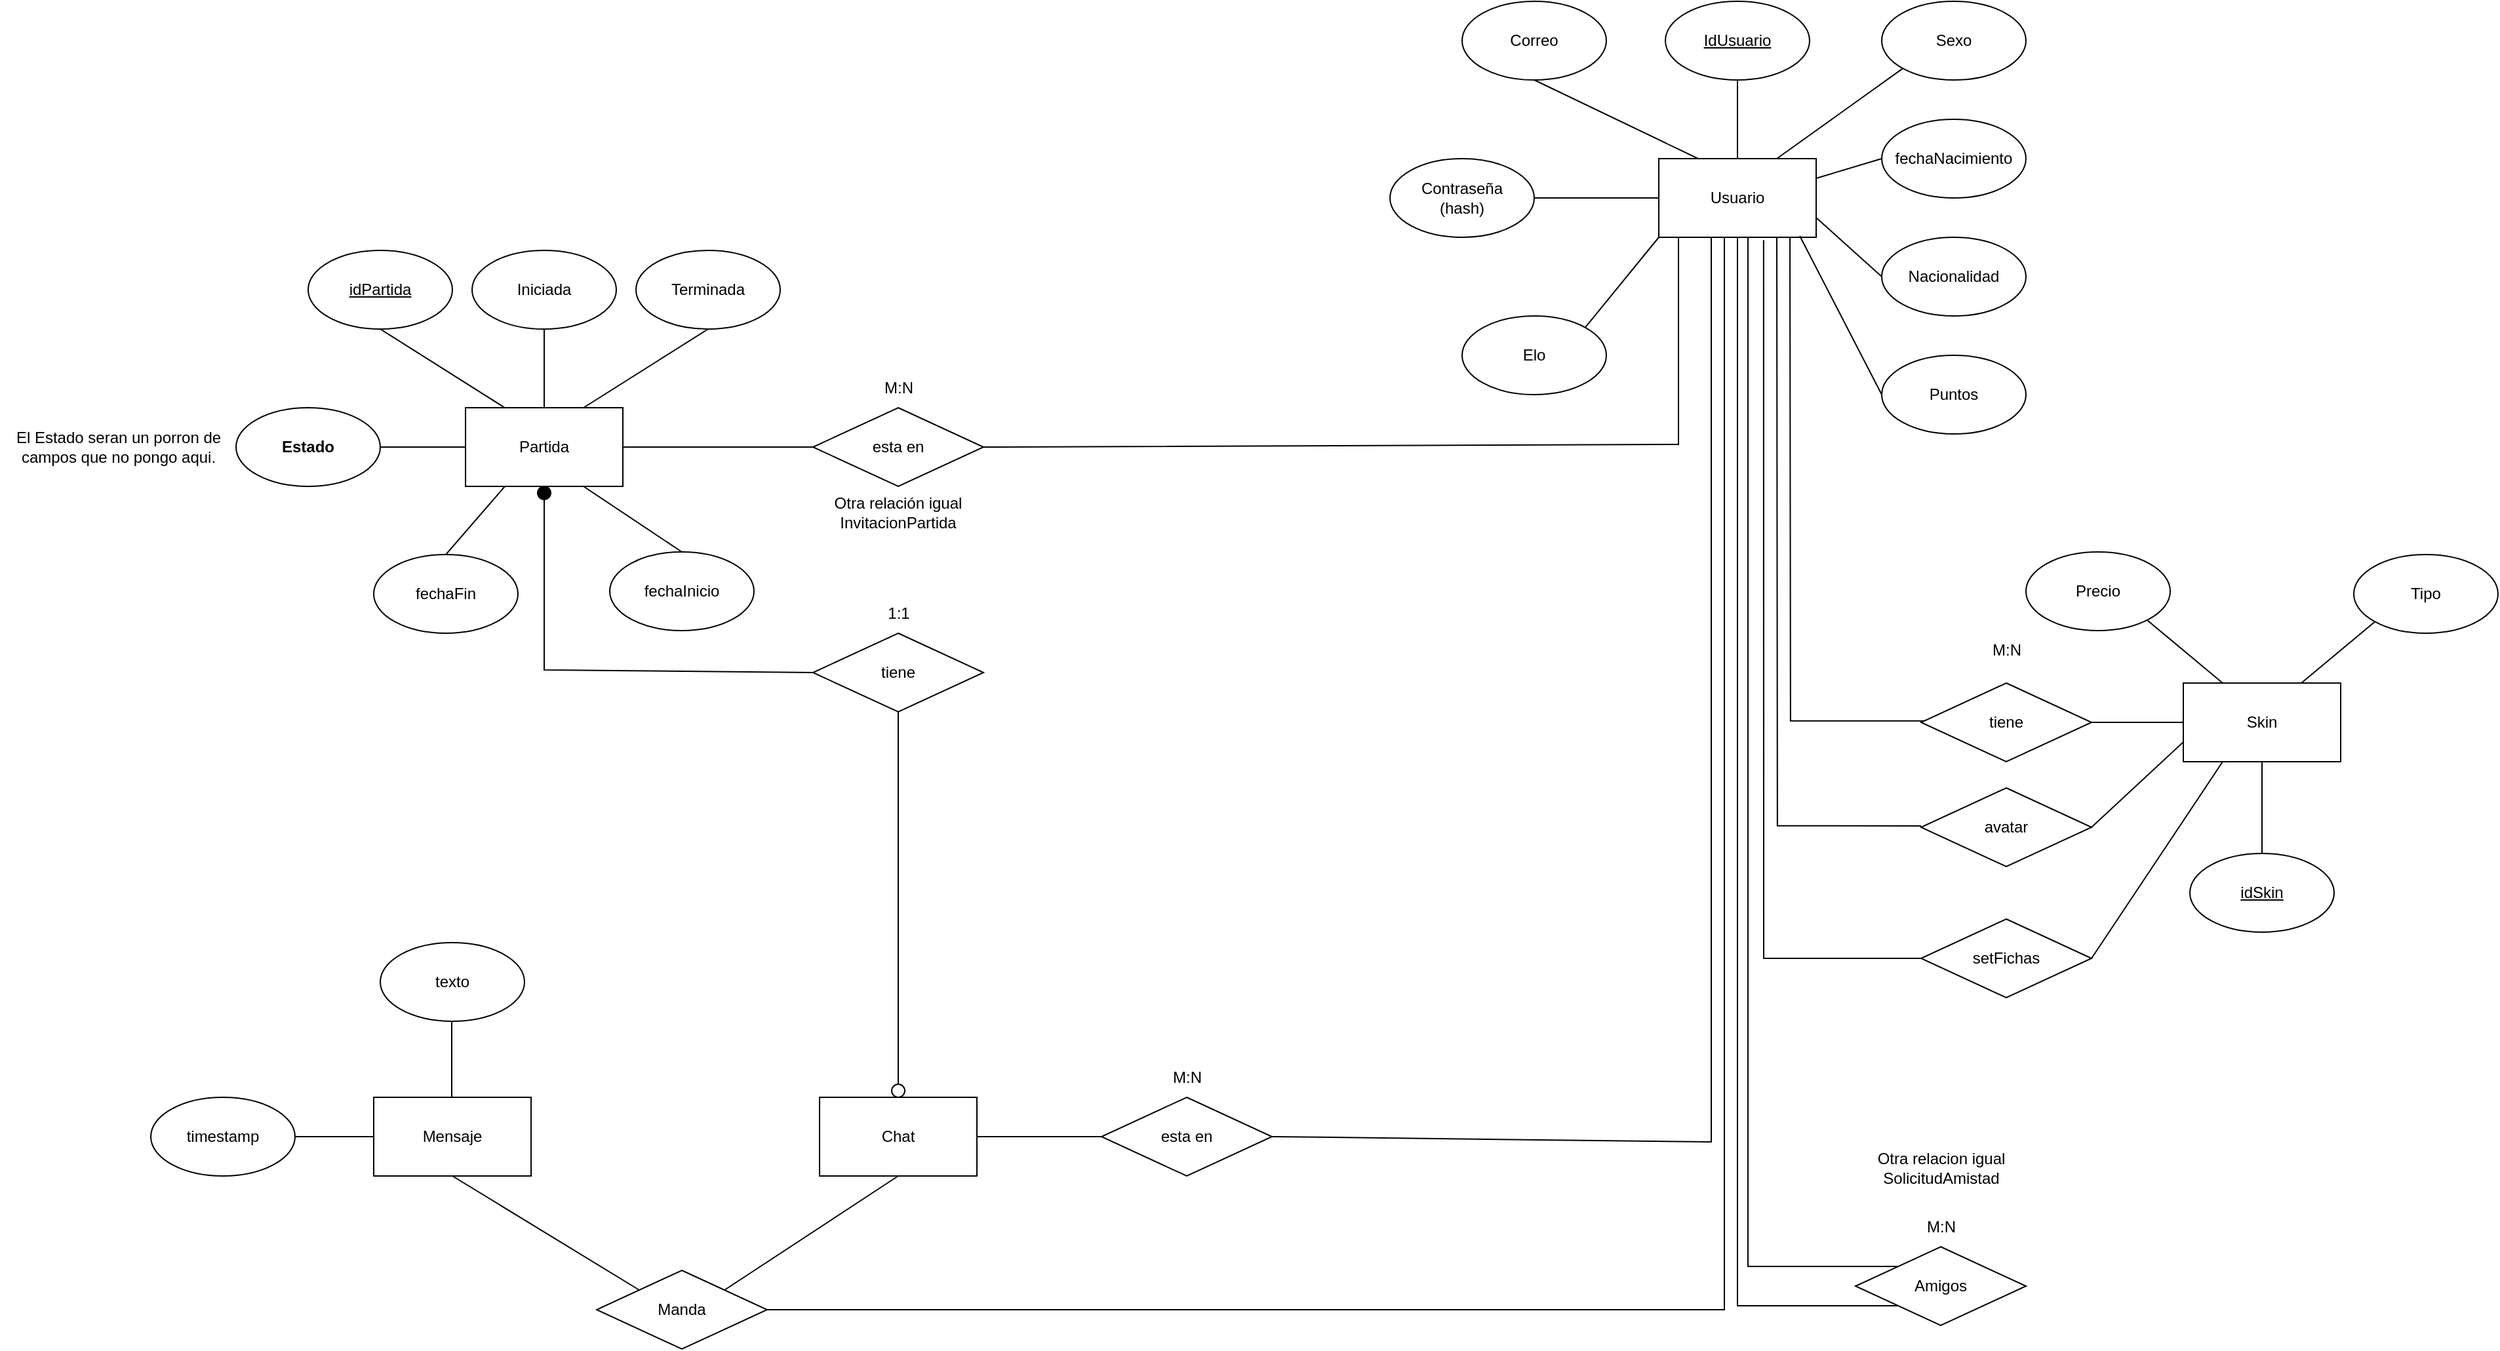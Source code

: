 <mxfile version="21.6.1" type="device">
  <diagram name="Page-1" id="eZLIKH1oal19LNsvK7_N">
    <mxGraphModel dx="2888" dy="1016" grid="1" gridSize="10" guides="1" tooltips="1" connect="1" arrows="1" fold="1" page="1" pageScale="1" pageWidth="850" pageHeight="1100" math="0" shadow="0">
      <root>
        <mxCell id="0" />
        <mxCell id="1" parent="0" />
        <mxCell id="Up8UbrId6z3frbub8O2f-8" value="Contraseña&lt;br&gt;(hash)" style="ellipse;whiteSpace=wrap;html=1;" parent="1" vertex="1">
          <mxGeometry x="315" y="210" width="110" height="60" as="geometry" />
        </mxCell>
        <mxCell id="Up8UbrId6z3frbub8O2f-11" value="Usuario" style="rounded=0;whiteSpace=wrap;html=1;" parent="1" vertex="1">
          <mxGeometry x="520" y="210" width="120" height="60" as="geometry" />
        </mxCell>
        <mxCell id="Up8UbrId6z3frbub8O2f-15" value="" style="endArrow=none;html=1;rounded=0;entryX=0;entryY=0.5;entryDx=0;entryDy=0;exitX=1;exitY=0.5;exitDx=0;exitDy=0;" parent="1" target="Up8UbrId6z3frbub8O2f-11" edge="1">
          <mxGeometry width="50" height="50" relative="1" as="geometry">
            <mxPoint x="425" y="240.0" as="sourcePoint" />
            <mxPoint x="305" y="250" as="targetPoint" />
          </mxGeometry>
        </mxCell>
        <mxCell id="Up8UbrId6z3frbub8O2f-17" value="Correo" style="ellipse;whiteSpace=wrap;html=1;" parent="1" vertex="1">
          <mxGeometry x="370" y="90" width="110" height="60" as="geometry" />
        </mxCell>
        <mxCell id="Up8UbrId6z3frbub8O2f-18" value="&lt;u&gt;IdUsuario&lt;/u&gt;" style="ellipse;whiteSpace=wrap;html=1;" parent="1" vertex="1">
          <mxGeometry x="525" y="90" width="110" height="60" as="geometry" />
        </mxCell>
        <mxCell id="Up8UbrId6z3frbub8O2f-19" value="Sexo" style="ellipse;whiteSpace=wrap;html=1;" parent="1" vertex="1">
          <mxGeometry x="690" y="90" width="110" height="60" as="geometry" />
        </mxCell>
        <mxCell id="Up8UbrId6z3frbub8O2f-20" value="fechaNacimiento" style="ellipse;whiteSpace=wrap;html=1;" parent="1" vertex="1">
          <mxGeometry x="690" y="180" width="110" height="60" as="geometry" />
        </mxCell>
        <mxCell id="Up8UbrId6z3frbub8O2f-21" value="Nacionalidad" style="ellipse;whiteSpace=wrap;html=1;" parent="1" vertex="1">
          <mxGeometry x="690" y="270" width="110" height="60" as="geometry" />
        </mxCell>
        <mxCell id="Up8UbrId6z3frbub8O2f-22" value="" style="endArrow=none;html=1;rounded=0;entryX=0;entryY=1;entryDx=0;entryDy=0;exitX=0.75;exitY=0;exitDx=0;exitDy=0;" parent="1" source="Up8UbrId6z3frbub8O2f-11" target="Up8UbrId6z3frbub8O2f-19" edge="1">
          <mxGeometry width="50" height="50" relative="1" as="geometry">
            <mxPoint x="600" y="210" as="sourcePoint" />
            <mxPoint x="650" y="160" as="targetPoint" />
          </mxGeometry>
        </mxCell>
        <mxCell id="Up8UbrId6z3frbub8O2f-23" value="" style="endArrow=none;html=1;rounded=0;entryX=0.5;entryY=1;entryDx=0;entryDy=0;exitX=0.5;exitY=0;exitDx=0;exitDy=0;" parent="1" source="Up8UbrId6z3frbub8O2f-11" target="Up8UbrId6z3frbub8O2f-18" edge="1">
          <mxGeometry width="50" height="50" relative="1" as="geometry">
            <mxPoint x="520" y="389" as="sourcePoint" />
            <mxPoint x="626" y="320" as="targetPoint" />
          </mxGeometry>
        </mxCell>
        <mxCell id="Up8UbrId6z3frbub8O2f-24" value="" style="endArrow=none;html=1;rounded=0;entryX=0.5;entryY=1;entryDx=0;entryDy=0;exitX=0.25;exitY=0;exitDx=0;exitDy=0;" parent="1" source="Up8UbrId6z3frbub8O2f-11" target="Up8UbrId6z3frbub8O2f-17" edge="1">
          <mxGeometry width="50" height="50" relative="1" as="geometry">
            <mxPoint x="590" y="220" as="sourcePoint" />
            <mxPoint x="590" y="160" as="targetPoint" />
          </mxGeometry>
        </mxCell>
        <mxCell id="Up8UbrId6z3frbub8O2f-25" value="" style="endArrow=none;html=1;rounded=0;entryX=1;entryY=0.25;entryDx=0;entryDy=0;exitX=0;exitY=0.5;exitDx=0;exitDy=0;" parent="1" source="Up8UbrId6z3frbub8O2f-20" target="Up8UbrId6z3frbub8O2f-11" edge="1">
          <mxGeometry width="50" height="50" relative="1" as="geometry">
            <mxPoint x="560" y="220" as="sourcePoint" />
            <mxPoint x="435" y="160" as="targetPoint" />
          </mxGeometry>
        </mxCell>
        <mxCell id="Up8UbrId6z3frbub8O2f-31" value="" style="endArrow=none;html=1;rounded=0;entryX=1;entryY=0.75;entryDx=0;entryDy=0;exitX=0;exitY=0.5;exitDx=0;exitDy=0;" parent="1" source="Up8UbrId6z3frbub8O2f-21" target="Up8UbrId6z3frbub8O2f-11" edge="1">
          <mxGeometry width="50" height="50" relative="1" as="geometry">
            <mxPoint x="700" y="220" as="sourcePoint" />
            <mxPoint x="650" y="235" as="targetPoint" />
          </mxGeometry>
        </mxCell>
        <mxCell id="Up8UbrId6z3frbub8O2f-33" value="Puntos" style="ellipse;whiteSpace=wrap;html=1;" parent="1" vertex="1">
          <mxGeometry x="690" y="360" width="110" height="60" as="geometry" />
        </mxCell>
        <mxCell id="Up8UbrId6z3frbub8O2f-35" value="" style="endArrow=none;html=1;rounded=0;entryX=0;entryY=0.5;entryDx=0;entryDy=0;exitX=0.896;exitY=0.983;exitDx=0;exitDy=0;exitPerimeter=0;" parent="1" source="Up8UbrId6z3frbub8O2f-11" target="Up8UbrId6z3frbub8O2f-33" edge="1">
          <mxGeometry width="50" height="50" relative="1" as="geometry">
            <mxPoint x="330" y="410" as="sourcePoint" />
            <mxPoint x="380" y="360" as="targetPoint" />
          </mxGeometry>
        </mxCell>
        <mxCell id="Up8UbrId6z3frbub8O2f-36" value="" style="endArrow=none;html=1;rounded=0;exitX=0.663;exitY=1.019;exitDx=0;exitDy=0;exitPerimeter=0;entryX=0;entryY=0.5;entryDx=0;entryDy=0;" parent="1" edge="1">
          <mxGeometry width="50" height="50" relative="1" as="geometry">
            <mxPoint x="620" y="270" as="sourcePoint" />
            <mxPoint x="740.44" y="638.86" as="targetPoint" />
            <Array as="points">
              <mxPoint x="620.44" y="638.86" />
            </Array>
          </mxGeometry>
        </mxCell>
        <mxCell id="Up8UbrId6z3frbub8O2f-39" value="esta en" style="rhombus;whiteSpace=wrap;html=1;" parent="1" vertex="1">
          <mxGeometry x="-125" y="400" width="130" height="60" as="geometry" />
        </mxCell>
        <mxCell id="Up8UbrId6z3frbub8O2f-47" value="Partida" style="rounded=0;whiteSpace=wrap;html=1;" parent="1" vertex="1">
          <mxGeometry x="-390" y="400" width="120" height="60" as="geometry" />
        </mxCell>
        <mxCell id="Up8UbrId6z3frbub8O2f-48" value="&lt;u&gt;idPartida&lt;/u&gt;" style="ellipse;whiteSpace=wrap;html=1;" parent="1" vertex="1">
          <mxGeometry x="-510" y="280" width="110" height="60" as="geometry" />
        </mxCell>
        <mxCell id="Up8UbrId6z3frbub8O2f-49" value="Iniciada" style="ellipse;whiteSpace=wrap;html=1;" parent="1" vertex="1">
          <mxGeometry x="-385" y="280" width="110" height="60" as="geometry" />
        </mxCell>
        <mxCell id="Up8UbrId6z3frbub8O2f-50" value="" style="endArrow=none;html=1;rounded=0;entryX=0.5;entryY=1;entryDx=0;entryDy=0;exitX=0.5;exitY=0;exitDx=0;exitDy=0;" parent="1" source="Up8UbrId6z3frbub8O2f-47" target="Up8UbrId6z3frbub8O2f-49" edge="1">
          <mxGeometry width="50" height="50" relative="1" as="geometry">
            <mxPoint x="-140" y="600" as="sourcePoint" />
            <mxPoint x="-90" y="550" as="targetPoint" />
          </mxGeometry>
        </mxCell>
        <mxCell id="Up8UbrId6z3frbub8O2f-51" value="" style="endArrow=none;html=1;rounded=0;entryX=0.5;entryY=1;entryDx=0;entryDy=0;exitX=0.25;exitY=0;exitDx=0;exitDy=0;" parent="1" source="Up8UbrId6z3frbub8O2f-47" target="Up8UbrId6z3frbub8O2f-48" edge="1">
          <mxGeometry width="50" height="50" relative="1" as="geometry">
            <mxPoint x="-290" y="410" as="sourcePoint" />
            <mxPoint x="-245" y="350" as="targetPoint" />
          </mxGeometry>
        </mxCell>
        <mxCell id="Up8UbrId6z3frbub8O2f-52" value="" style="endArrow=none;html=1;rounded=0;entryX=0;entryY=0.5;entryDx=0;entryDy=0;exitX=1;exitY=0.5;exitDx=0;exitDy=0;" parent="1" source="Up8UbrId6z3frbub8O2f-47" target="Up8UbrId6z3frbub8O2f-39" edge="1">
          <mxGeometry width="50" height="50" relative="1" as="geometry">
            <mxPoint x="-140" y="600" as="sourcePoint" />
            <mxPoint x="-175" y="430" as="targetPoint" />
          </mxGeometry>
        </mxCell>
        <mxCell id="Up8UbrId6z3frbub8O2f-53" value="fechaInicio" style="ellipse;whiteSpace=wrap;html=1;" parent="1" vertex="1">
          <mxGeometry x="-280" y="510" width="110" height="60" as="geometry" />
        </mxCell>
        <mxCell id="Up8UbrId6z3frbub8O2f-54" value="fechaFin" style="ellipse;whiteSpace=wrap;html=1;" parent="1" vertex="1">
          <mxGeometry x="-460" y="512" width="110" height="60" as="geometry" />
        </mxCell>
        <mxCell id="Up8UbrId6z3frbub8O2f-56" value="" style="endArrow=none;html=1;rounded=0;entryX=0.75;entryY=1;entryDx=0;entryDy=0;exitX=0.5;exitY=0;exitDx=0;exitDy=0;" parent="1" source="Up8UbrId6z3frbub8O2f-53" target="Up8UbrId6z3frbub8O2f-47" edge="1">
          <mxGeometry width="50" height="50" relative="1" as="geometry">
            <mxPoint x="-360" y="612" as="sourcePoint" />
            <mxPoint x="-245" y="562" as="targetPoint" />
          </mxGeometry>
        </mxCell>
        <mxCell id="Up8UbrId6z3frbub8O2f-58" value="" style="endArrow=none;html=1;rounded=0;entryX=0.5;entryY=0;entryDx=0;entryDy=0;exitX=0.25;exitY=1;exitDx=0;exitDy=0;" parent="1" source="Up8UbrId6z3frbub8O2f-47" target="Up8UbrId6z3frbub8O2f-54" edge="1">
          <mxGeometry width="50" height="50" relative="1" as="geometry">
            <mxPoint x="-290" y="622" as="sourcePoint" />
            <mxPoint x="-395" y="582" as="targetPoint" />
          </mxGeometry>
        </mxCell>
        <mxCell id="Up8UbrId6z3frbub8O2f-59" value="" style="endArrow=none;html=1;rounded=0;entryX=0;entryY=0.5;entryDx=0;entryDy=0;exitX=0.5;exitY=1;exitDx=0;exitDy=0;" parent="1" source="WOAPnllCXagJjHV4k_21-29" target="WOAPnllCXagJjHV4k_21-23" edge="1">
          <mxGeometry width="50" height="50" relative="1" as="geometry">
            <mxPoint x="-330" y="480" as="sourcePoint" />
            <mxPoint x="-155" y="602" as="targetPoint" />
            <Array as="points">
              <mxPoint x="-330" y="600" />
            </Array>
          </mxGeometry>
        </mxCell>
        <mxCell id="Up8UbrId6z3frbub8O2f-60" value="" style="endArrow=none;html=1;rounded=0;entryX=0.5;entryY=1;entryDx=0;entryDy=0;exitX=1;exitY=0.5;exitDx=0;exitDy=0;" parent="1" source="Up8UbrId6z3frbub8O2f-39" edge="1">
          <mxGeometry width="50" height="50" relative="1" as="geometry">
            <mxPoint x="380" y="428" as="sourcePoint" />
            <mxPoint x="535" y="270" as="targetPoint" />
            <Array as="points">
              <mxPoint x="535" y="428" />
            </Array>
          </mxGeometry>
        </mxCell>
        <mxCell id="Up8UbrId6z3frbub8O2f-61" value="M:N" style="text;html=1;align=center;verticalAlign=middle;resizable=0;points=[];autosize=1;strokeColor=none;fillColor=none;" parent="1" vertex="1">
          <mxGeometry x="-85" y="370" width="50" height="30" as="geometry" />
        </mxCell>
        <mxCell id="Up8UbrId6z3frbub8O2f-77" value="esta en" style="rhombus;whiteSpace=wrap;html=1;" parent="1" vertex="1">
          <mxGeometry x="95" y="926" width="130" height="60" as="geometry" />
        </mxCell>
        <mxCell id="Up8UbrId6z3frbub8O2f-78" value="Chat" style="rounded=0;whiteSpace=wrap;html=1;" parent="1" vertex="1">
          <mxGeometry x="-120" y="926" width="120" height="60" as="geometry" />
        </mxCell>
        <mxCell id="Up8UbrId6z3frbub8O2f-83" value="" style="endArrow=none;html=1;rounded=0;exitX=1;exitY=0.5;exitDx=0;exitDy=0;entryX=0;entryY=0.5;entryDx=0;entryDy=0;" parent="1" source="Up8UbrId6z3frbub8O2f-78" target="Up8UbrId6z3frbub8O2f-77" edge="1">
          <mxGeometry width="50" height="50" relative="1" as="geometry">
            <mxPoint x="140" y="1126" as="sourcePoint" />
            <mxPoint x="80" y="956" as="targetPoint" />
          </mxGeometry>
        </mxCell>
        <mxCell id="Up8UbrId6z3frbub8O2f-90" value="" style="endArrow=none;html=1;rounded=0;entryX=0.25;entryY=1;entryDx=0;entryDy=0;exitX=1;exitY=0.5;exitDx=0;exitDy=0;" parent="1" source="Up8UbrId6z3frbub8O2f-77" edge="1">
          <mxGeometry width="50" height="50" relative="1" as="geometry">
            <mxPoint x="390" y="748" as="sourcePoint" />
            <mxPoint x="560" y="270" as="targetPoint" />
            <Array as="points">
              <mxPoint x="560" y="960" />
            </Array>
          </mxGeometry>
        </mxCell>
        <mxCell id="Up8UbrId6z3frbub8O2f-91" value="M:N" style="text;html=1;align=center;verticalAlign=middle;resizable=0;points=[];autosize=1;strokeColor=none;fillColor=none;" parent="1" vertex="1">
          <mxGeometry x="135" y="896" width="50" height="30" as="geometry" />
        </mxCell>
        <mxCell id="Up8UbrId6z3frbub8O2f-93" value="Amigos" style="rhombus;whiteSpace=wrap;html=1;" parent="1" vertex="1">
          <mxGeometry x="670" y="1040" width="130" height="60" as="geometry" />
        </mxCell>
        <mxCell id="Up8UbrId6z3frbub8O2f-95" value="" style="endArrow=none;html=1;rounded=0;entryX=0.5;entryY=1;entryDx=0;entryDy=0;exitX=0;exitY=1;exitDx=0;exitDy=0;" parent="1" source="Up8UbrId6z3frbub8O2f-93" target="Up8UbrId6z3frbub8O2f-11" edge="1">
          <mxGeometry width="50" height="50" relative="1" as="geometry">
            <mxPoint x="650" y="1100" as="sourcePoint" />
            <mxPoint x="380" y="560" as="targetPoint" />
            <Array as="points">
              <mxPoint x="580" y="1085" />
            </Array>
          </mxGeometry>
        </mxCell>
        <mxCell id="Up8UbrId6z3frbub8O2f-96" value="" style="endArrow=none;html=1;rounded=0;exitX=0;exitY=0;exitDx=0;exitDy=0;" parent="1" source="Up8UbrId6z3frbub8O2f-93" edge="1">
          <mxGeometry width="50" height="50" relative="1" as="geometry">
            <mxPoint x="710" y="830" as="sourcePoint" />
            <mxPoint x="588" y="270" as="targetPoint" />
            <Array as="points">
              <mxPoint x="588" y="1055" />
              <mxPoint x="588" y="825" />
            </Array>
          </mxGeometry>
        </mxCell>
        <mxCell id="WOAPnllCXagJjHV4k_21-5" value="Mensaje" style="rounded=0;whiteSpace=wrap;html=1;" parent="1" vertex="1">
          <mxGeometry x="-460" y="926" width="120" height="60" as="geometry" />
        </mxCell>
        <mxCell id="WOAPnllCXagJjHV4k_21-8" value="texto" style="ellipse;whiteSpace=wrap;html=1;" parent="1" vertex="1">
          <mxGeometry x="-455" y="808" width="110" height="60" as="geometry" />
        </mxCell>
        <mxCell id="WOAPnllCXagJjHV4k_21-9" value="" style="endArrow=none;html=1;rounded=0;entryX=0.5;entryY=1;entryDx=0;entryDy=0;exitX=0.5;exitY=0;exitDx=0;exitDy=0;" parent="1" edge="1">
          <mxGeometry width="50" height="50" relative="1" as="geometry">
            <mxPoint x="-400.5" y="926" as="sourcePoint" />
            <mxPoint x="-400.5" y="868" as="targetPoint" />
          </mxGeometry>
        </mxCell>
        <mxCell id="WOAPnllCXagJjHV4k_21-14" value="Manda" style="rhombus;whiteSpace=wrap;html=1;" parent="1" vertex="1">
          <mxGeometry x="-290" y="1058" width="130" height="60" as="geometry" />
        </mxCell>
        <mxCell id="WOAPnllCXagJjHV4k_21-15" value="" style="endArrow=none;html=1;rounded=0;entryX=0.25;entryY=1;entryDx=0;entryDy=0;exitX=1;exitY=0.5;exitDx=0;exitDy=0;" parent="1" source="WOAPnllCXagJjHV4k_21-14" edge="1">
          <mxGeometry width="50" height="50" relative="1" as="geometry">
            <mxPoint x="435" y="748" as="sourcePoint" />
            <mxPoint x="570" y="270" as="targetPoint" />
            <Array as="points">
              <mxPoint x="570" y="1088" />
            </Array>
          </mxGeometry>
        </mxCell>
        <mxCell id="WOAPnllCXagJjHV4k_21-16" value="" style="endArrow=none;html=1;rounded=0;entryX=0.5;entryY=1;entryDx=0;entryDy=0;exitX=0;exitY=0;exitDx=0;exitDy=0;" parent="1" source="WOAPnllCXagJjHV4k_21-14" target="WOAPnllCXagJjHV4k_21-5" edge="1">
          <mxGeometry width="50" height="50" relative="1" as="geometry">
            <mxPoint x="150" y="928" as="sourcePoint" />
            <mxPoint x="200" y="878" as="targetPoint" />
          </mxGeometry>
        </mxCell>
        <mxCell id="WOAPnllCXagJjHV4k_21-17" value="" style="endArrow=none;html=1;rounded=0;entryX=0.5;entryY=1;entryDx=0;entryDy=0;exitX=1;exitY=0;exitDx=0;exitDy=0;" parent="1" source="WOAPnllCXagJjHV4k_21-14" target="Up8UbrId6z3frbub8O2f-78" edge="1">
          <mxGeometry width="50" height="50" relative="1" as="geometry">
            <mxPoint x="150" y="928" as="sourcePoint" />
            <mxPoint x="200" y="878" as="targetPoint" />
          </mxGeometry>
        </mxCell>
        <mxCell id="WOAPnllCXagJjHV4k_21-18" value="timestamp" style="ellipse;whiteSpace=wrap;html=1;" parent="1" vertex="1">
          <mxGeometry x="-630" y="926" width="110" height="60" as="geometry" />
        </mxCell>
        <mxCell id="WOAPnllCXagJjHV4k_21-19" value="" style="endArrow=none;html=1;rounded=0;entryX=0;entryY=0.5;entryDx=0;entryDy=0;exitX=1;exitY=0.5;exitDx=0;exitDy=0;" parent="1" source="WOAPnllCXagJjHV4k_21-18" target="WOAPnllCXagJjHV4k_21-5" edge="1">
          <mxGeometry width="50" height="50" relative="1" as="geometry">
            <mxPoint x="-20" y="676" as="sourcePoint" />
            <mxPoint x="25" y="728" as="targetPoint" />
          </mxGeometry>
        </mxCell>
        <mxCell id="WOAPnllCXagJjHV4k_21-20" value="M:N" style="text;html=1;align=center;verticalAlign=middle;resizable=0;points=[];autosize=1;strokeColor=none;fillColor=none;" parent="1" vertex="1">
          <mxGeometry x="710" y="1010" width="50" height="30" as="geometry" />
        </mxCell>
        <mxCell id="WOAPnllCXagJjHV4k_21-23" value="tiene" style="rhombus;whiteSpace=wrap;html=1;" parent="1" vertex="1">
          <mxGeometry x="-125" y="572" width="130" height="60" as="geometry" />
        </mxCell>
        <mxCell id="WOAPnllCXagJjHV4k_21-25" value="" style="endArrow=none;html=1;rounded=0;entryX=0.5;entryY=1;entryDx=0;entryDy=0;exitX=0.5;exitY=0;exitDx=0;exitDy=0;" parent="1" source="WOAPnllCXagJjHV4k_21-28" target="WOAPnllCXagJjHV4k_21-23" edge="1">
          <mxGeometry width="50" height="50" relative="1" as="geometry">
            <mxPoint x="-60" y="900" as="sourcePoint" />
            <mxPoint x="190" y="690" as="targetPoint" />
          </mxGeometry>
        </mxCell>
        <mxCell id="WOAPnllCXagJjHV4k_21-26" value="1:1" style="text;html=1;align=center;verticalAlign=middle;resizable=0;points=[];autosize=1;strokeColor=none;fillColor=none;" parent="1" vertex="1">
          <mxGeometry x="-80" y="542" width="40" height="30" as="geometry" />
        </mxCell>
        <mxCell id="WOAPnllCXagJjHV4k_21-28" value="" style="ellipse;whiteSpace=wrap;html=1;aspect=fixed;" parent="1" vertex="1">
          <mxGeometry x="-65" y="916" width="10" height="10" as="geometry" />
        </mxCell>
        <mxCell id="WOAPnllCXagJjHV4k_21-29" value="" style="ellipse;whiteSpace=wrap;html=1;aspect=fixed;fillColor=#000000;" parent="1" vertex="1">
          <mxGeometry x="-335" y="460" width="10" height="10" as="geometry" />
        </mxCell>
        <mxCell id="WOAPnllCXagJjHV4k_21-31" value="&lt;b&gt;Estado&lt;/b&gt;" style="ellipse;whiteSpace=wrap;html=1;" parent="1" vertex="1">
          <mxGeometry x="-565" y="400" width="110" height="60" as="geometry" />
        </mxCell>
        <mxCell id="WOAPnllCXagJjHV4k_21-32" value="" style="endArrow=none;html=1;rounded=0;entryX=1;entryY=0.5;entryDx=0;entryDy=0;exitX=0;exitY=0.5;exitDx=0;exitDy=0;" parent="1" source="Up8UbrId6z3frbub8O2f-47" target="WOAPnllCXagJjHV4k_21-31" edge="1">
          <mxGeometry width="50" height="50" relative="1" as="geometry">
            <mxPoint x="-350" y="470" as="sourcePoint" />
            <mxPoint x="-395" y="522" as="targetPoint" />
          </mxGeometry>
        </mxCell>
        <mxCell id="WOAPnllCXagJjHV4k_21-33" value="tiene" style="rhombus;whiteSpace=wrap;html=1;" parent="1" vertex="1">
          <mxGeometry x="720" y="610" width="130" height="60" as="geometry" />
        </mxCell>
        <mxCell id="WOAPnllCXagJjHV4k_21-34" value="" style="endArrow=none;html=1;rounded=0;entryX=1;entryY=0.5;entryDx=0;entryDy=0;" parent="1" target="WOAPnllCXagJjHV4k_21-33" edge="1">
          <mxGeometry width="50" height="50" relative="1" as="geometry">
            <mxPoint x="920" y="640" as="sourcePoint" />
            <mxPoint x="800" y="480" as="targetPoint" />
          </mxGeometry>
        </mxCell>
        <mxCell id="WOAPnllCXagJjHV4k_21-36" value="Skin" style="rounded=0;whiteSpace=wrap;html=1;" parent="1" vertex="1">
          <mxGeometry x="920" y="610" width="120" height="60" as="geometry" />
        </mxCell>
        <mxCell id="WOAPnllCXagJjHV4k_21-38" value="" style="endArrow=none;html=1;rounded=0;exitX=0.25;exitY=0;exitDx=0;exitDy=0;" parent="1" source="WOAPnllCXagJjHV4k_21-36" edge="1">
          <mxGeometry width="50" height="50" relative="1" as="geometry">
            <mxPoint x="930" y="650" as="sourcePoint" />
            <mxPoint x="890" y="560" as="targetPoint" />
          </mxGeometry>
        </mxCell>
        <mxCell id="WOAPnllCXagJjHV4k_21-39" value="" style="endArrow=none;html=1;rounded=0;exitX=0.75;exitY=0;exitDx=0;exitDy=0;" parent="1" source="WOAPnllCXagJjHV4k_21-36" edge="1">
          <mxGeometry width="50" height="50" relative="1" as="geometry">
            <mxPoint x="960" y="620" as="sourcePoint" />
            <mxPoint x="1070" y="560" as="targetPoint" />
          </mxGeometry>
        </mxCell>
        <mxCell id="WOAPnllCXagJjHV4k_21-40" value="Precio" style="ellipse;whiteSpace=wrap;html=1;" parent="1" vertex="1">
          <mxGeometry x="800" y="510" width="110" height="60" as="geometry" />
        </mxCell>
        <mxCell id="WOAPnllCXagJjHV4k_21-41" value="Tipo" style="ellipse;whiteSpace=wrap;html=1;" parent="1" vertex="1">
          <mxGeometry x="1050" y="512" width="110" height="60" as="geometry" />
        </mxCell>
        <mxCell id="WOAPnllCXagJjHV4k_21-42" value="&lt;u&gt;idSkin&lt;/u&gt;" style="ellipse;whiteSpace=wrap;html=1;" parent="1" vertex="1">
          <mxGeometry x="925" y="740" width="110" height="60" as="geometry" />
        </mxCell>
        <mxCell id="WOAPnllCXagJjHV4k_21-43" value="" style="endArrow=none;html=1;rounded=0;entryX=0.5;entryY=1;entryDx=0;entryDy=0;exitX=0.5;exitY=0;exitDx=0;exitDy=0;" parent="1" source="WOAPnllCXagJjHV4k_21-42" target="WOAPnllCXagJjHV4k_21-36" edge="1">
          <mxGeometry width="50" height="50" relative="1" as="geometry">
            <mxPoint x="330" y="530" as="sourcePoint" />
            <mxPoint x="380" y="480" as="targetPoint" />
          </mxGeometry>
        </mxCell>
        <mxCell id="WOAPnllCXagJjHV4k_21-44" value="M:N" style="text;html=1;align=center;verticalAlign=middle;resizable=0;points=[];autosize=1;strokeColor=none;fillColor=none;" parent="1" vertex="1">
          <mxGeometry x="760" y="570" width="50" height="30" as="geometry" />
        </mxCell>
        <mxCell id="WOAPnllCXagJjHV4k_21-45" value="Elo" style="ellipse;whiteSpace=wrap;html=1;" parent="1" vertex="1">
          <mxGeometry x="370" y="330" width="110" height="60" as="geometry" />
        </mxCell>
        <mxCell id="WOAPnllCXagJjHV4k_21-46" value="" style="endArrow=none;html=1;rounded=0;entryX=1;entryY=0;entryDx=0;entryDy=0;exitX=0;exitY=1;exitDx=0;exitDy=0;" parent="1" source="Up8UbrId6z3frbub8O2f-11" target="WOAPnllCXagJjHV4k_21-45" edge="1">
          <mxGeometry width="50" height="50" relative="1" as="geometry">
            <mxPoint x="638" y="279" as="sourcePoint" />
            <mxPoint x="700" y="400" as="targetPoint" />
          </mxGeometry>
        </mxCell>
        <mxCell id="WOAPnllCXagJjHV4k_21-47" value="Terminada" style="ellipse;whiteSpace=wrap;html=1;" parent="1" vertex="1">
          <mxGeometry x="-260" y="280" width="110" height="60" as="geometry" />
        </mxCell>
        <mxCell id="WOAPnllCXagJjHV4k_21-48" value="" style="endArrow=none;html=1;rounded=0;entryX=0.5;entryY=1;entryDx=0;entryDy=0;exitX=0.75;exitY=0;exitDx=0;exitDy=0;" parent="1" source="Up8UbrId6z3frbub8O2f-47" target="WOAPnllCXagJjHV4k_21-47" edge="1">
          <mxGeometry width="50" height="50" relative="1" as="geometry">
            <mxPoint x="-320" y="410" as="sourcePoint" />
            <mxPoint x="-320" y="350" as="targetPoint" />
          </mxGeometry>
        </mxCell>
        <mxCell id="WOAPnllCXagJjHV4k_21-51" value="&lt;div style=&quot;&quot;&gt;Otra relación igual InvitacionPartida&lt;/div&gt;" style="text;html=1;strokeColor=none;fillColor=none;align=center;verticalAlign=middle;whiteSpace=wrap;rounded=0;" parent="1" vertex="1">
          <mxGeometry x="-150" y="440" width="180" height="80" as="geometry" />
        </mxCell>
        <mxCell id="bVkEB1NkfWJb3kjxlX-n-1" value="" style="endArrow=none;html=1;rounded=0;exitX=0.75;exitY=1;exitDx=0;exitDy=0;" edge="1" parent="1" source="Up8UbrId6z3frbub8O2f-11">
          <mxGeometry width="50" height="50" relative="1" as="geometry">
            <mxPoint x="610" y="230" as="sourcePoint" />
            <mxPoint x="720" y="719" as="targetPoint" />
            <Array as="points">
              <mxPoint x="610.44" y="718.86" />
            </Array>
          </mxGeometry>
        </mxCell>
        <mxCell id="bVkEB1NkfWJb3kjxlX-n-2" value="" style="endArrow=none;html=1;rounded=0;exitX=0.666;exitY=1.036;exitDx=0;exitDy=0;entryX=0;entryY=0.5;entryDx=0;entryDy=0;exitPerimeter=0;" edge="1" parent="1" source="Up8UbrId6z3frbub8O2f-11">
          <mxGeometry width="50" height="50" relative="1" as="geometry">
            <mxPoint x="599.92" y="306.83" as="sourcePoint" />
            <mxPoint x="720" y="820.0" as="targetPoint" />
            <Array as="points">
              <mxPoint x="600" y="820.0" />
            </Array>
          </mxGeometry>
        </mxCell>
        <mxCell id="bVkEB1NkfWJb3kjxlX-n-3" value="avatar" style="rhombus;whiteSpace=wrap;html=1;" vertex="1" parent="1">
          <mxGeometry x="720" y="690" width="130" height="60" as="geometry" />
        </mxCell>
        <mxCell id="bVkEB1NkfWJb3kjxlX-n-4" value="setFichas" style="rhombus;whiteSpace=wrap;html=1;" vertex="1" parent="1">
          <mxGeometry x="720" y="790" width="130" height="60" as="geometry" />
        </mxCell>
        <mxCell id="bVkEB1NkfWJb3kjxlX-n-5" value="" style="endArrow=none;html=1;rounded=0;entryX=0.25;entryY=1;entryDx=0;entryDy=0;exitX=1;exitY=0.5;exitDx=0;exitDy=0;" edge="1" parent="1" source="bVkEB1NkfWJb3kjxlX-n-4" target="WOAPnllCXagJjHV4k_21-36">
          <mxGeometry width="50" height="50" relative="1" as="geometry">
            <mxPoint x="710" y="600" as="sourcePoint" />
            <mxPoint x="760" y="550" as="targetPoint" />
          </mxGeometry>
        </mxCell>
        <mxCell id="bVkEB1NkfWJb3kjxlX-n-6" value="" style="endArrow=none;html=1;rounded=0;entryX=0;entryY=0.75;entryDx=0;entryDy=0;exitX=1;exitY=0.5;exitDx=0;exitDy=0;" edge="1" parent="1" source="bVkEB1NkfWJb3kjxlX-n-3" target="WOAPnllCXagJjHV4k_21-36">
          <mxGeometry width="50" height="50" relative="1" as="geometry">
            <mxPoint x="820" y="800" as="sourcePoint" />
            <mxPoint x="920" y="650" as="targetPoint" />
          </mxGeometry>
        </mxCell>
        <mxCell id="bVkEB1NkfWJb3kjxlX-n-9" value="Otra relacion igual&lt;br&gt;SolicitudAmistad" style="text;html=1;align=center;verticalAlign=middle;resizable=0;points=[];autosize=1;strokeColor=none;fillColor=none;" vertex="1" parent="1">
          <mxGeometry x="675" y="960" width="120" height="40" as="geometry" />
        </mxCell>
        <mxCell id="bVkEB1NkfWJb3kjxlX-n-10" value="El Estado seran un porron de &lt;br&gt;campos que no pongo aqui." style="text;html=1;align=center;verticalAlign=middle;resizable=0;points=[];autosize=1;strokeColor=none;fillColor=none;" vertex="1" parent="1">
          <mxGeometry x="-745" y="410" width="180" height="40" as="geometry" />
        </mxCell>
      </root>
    </mxGraphModel>
  </diagram>
</mxfile>
